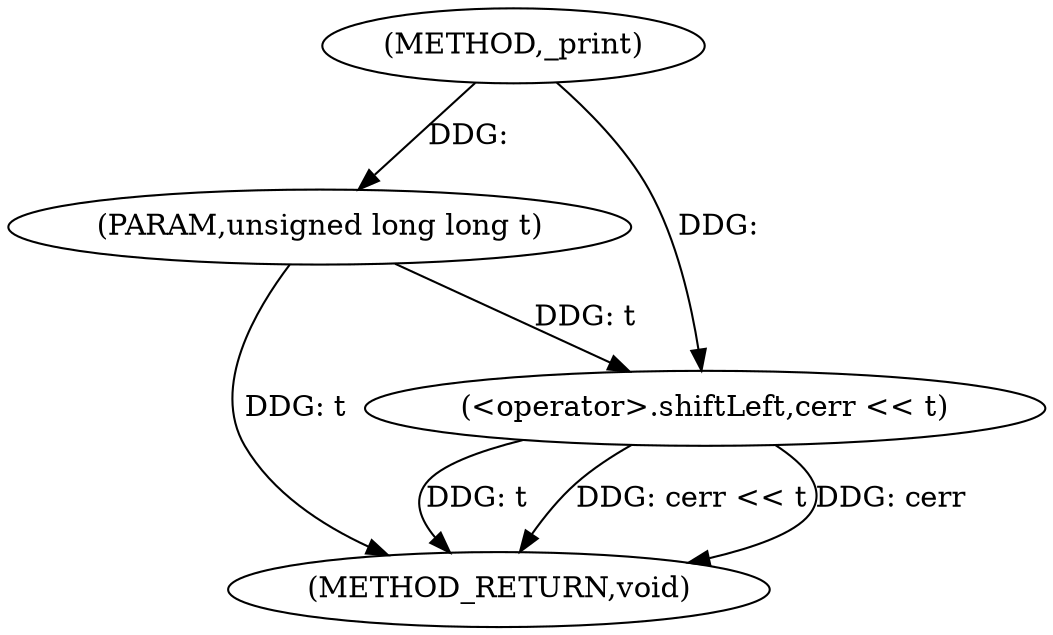 digraph "_print" {  
"1000140" [label = "(METHOD,_print)" ]
"1000146" [label = "(METHOD_RETURN,void)" ]
"1000141" [label = "(PARAM,unsigned long long t)" ]
"1000143" [label = "(<operator>.shiftLeft,cerr << t)" ]
  "1000141" -> "1000146"  [ label = "DDG: t"] 
  "1000143" -> "1000146"  [ label = "DDG: t"] 
  "1000143" -> "1000146"  [ label = "DDG: cerr << t"] 
  "1000143" -> "1000146"  [ label = "DDG: cerr"] 
  "1000140" -> "1000141"  [ label = "DDG: "] 
  "1000140" -> "1000143"  [ label = "DDG: "] 
  "1000141" -> "1000143"  [ label = "DDG: t"] 
}

